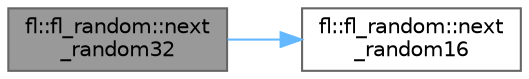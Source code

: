 digraph "fl::fl_random::next_random32"
{
 // INTERACTIVE_SVG=YES
 // LATEX_PDF_SIZE
  bgcolor="transparent";
  edge [fontname=Helvetica,fontsize=10,labelfontname=Helvetica,labelfontsize=10];
  node [fontname=Helvetica,fontsize=10,shape=box,height=0.2,width=0.4];
  rankdir="LR";
  Node1 [id="Node000001",label="fl::fl_random::next\l_random32",height=0.2,width=0.4,color="gray40", fillcolor="grey60", style="filled", fontcolor="black",tooltip="Generate next 32-bit random number using this instance's seed."];
  Node1 -> Node2 [id="edge1_Node000001_Node000002",color="steelblue1",style="solid",tooltip=" "];
  Node2 [id="Node000002",label="fl::fl_random::next\l_random16",height=0.2,width=0.4,color="grey40", fillcolor="white", style="filled",URL="$d4/da3/classfl_1_1fl__random_ad96698c9b4feb20286fa9c7189fb2e33.html#ad96698c9b4feb20286fa9c7189fb2e33",tooltip="Generate next 16-bit random number using this instance's seed."];
}
